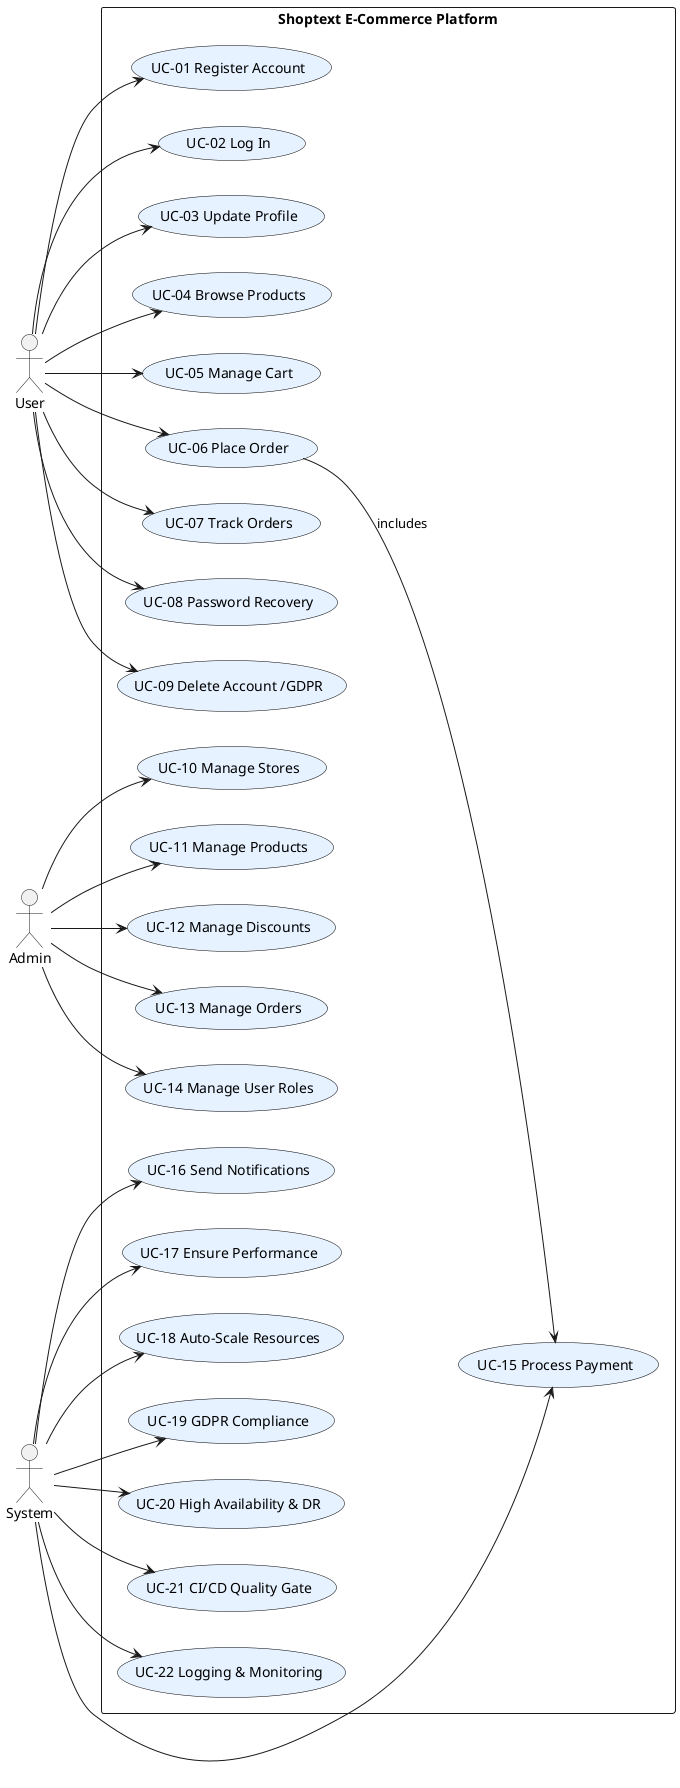﻿@startuml ECommerceUC_IDs
left to right direction
skinparam usecase {
  BackgroundColor #E6F2FF
  BorderColor Black
}

actor User
actor Admin
actor System

rectangle "Shoptext E-Commerce Platform" {

  (UC-01 Register Account)          as UC01
  (UC-02 Log In)                    as UC02
  (UC-03 Update Profile)            as UC03
  (UC-04 Browse Products)           as UC04
  (UC-05 Manage Cart)               as UC05
  (UC-06 Place Order)               as UC06
  (UC-07 Track Orders)              as UC07
  (UC-08 Password Recovery)         as UC08
  (UC-09 Delete Account /GDPR)      as UC09

  (UC-10 Manage Stores)             as UC10
  (UC-11 Manage Products)           as UC11
  (UC-12 Manage Discounts)          as UC12
  (UC-13 Manage Orders)             as UC13
  (UC-14 Manage User Roles)         as UC14

  (UC-15 Process Payment)           as UC15
  (UC-16 Send Notifications)        as UC16
  (UC-17 Ensure Performance)        as UC17
  (UC-18 Auto-Scale Resources)      as UC18
  (UC-19 GDPR Compliance)           as UC19
  (UC-20 High Availability & DR)    as UC20
  (UC-21 CI/CD Quality Gate)        as UC21
  (UC-22 Logging & Monitoring)      as UC22
}

User  --> UC01
User  --> UC02
User  --> UC03
User  --> UC04
User  --> UC05
User  --> UC06
User  --> UC07
User  --> UC08
User  --> UC09

Admin --> UC10
Admin --> UC11
Admin --> UC12
Admin --> UC13
Admin --> UC14

System --> UC15
System --> UC16
System --> UC17
System --> UC18
System --> UC19
System --> UC20
System --> UC21
System --> UC22

UC06 --> UC15 : «includes»
@enduml
